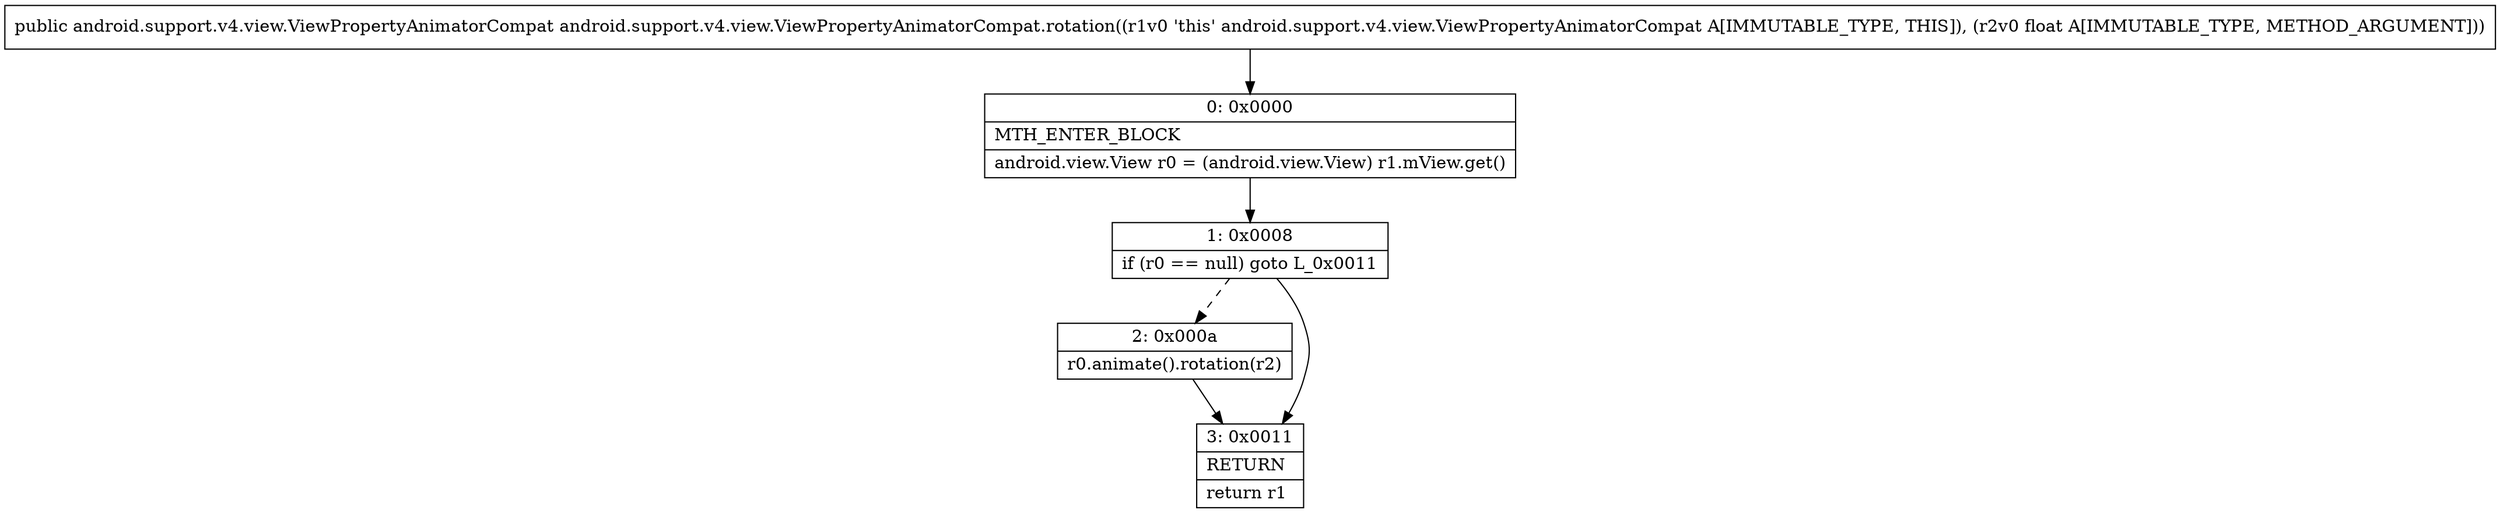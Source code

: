 digraph "CFG forandroid.support.v4.view.ViewPropertyAnimatorCompat.rotation(F)Landroid\/support\/v4\/view\/ViewPropertyAnimatorCompat;" {
Node_0 [shape=record,label="{0\:\ 0x0000|MTH_ENTER_BLOCK\l|android.view.View r0 = (android.view.View) r1.mView.get()\l}"];
Node_1 [shape=record,label="{1\:\ 0x0008|if (r0 == null) goto L_0x0011\l}"];
Node_2 [shape=record,label="{2\:\ 0x000a|r0.animate().rotation(r2)\l}"];
Node_3 [shape=record,label="{3\:\ 0x0011|RETURN\l|return r1\l}"];
MethodNode[shape=record,label="{public android.support.v4.view.ViewPropertyAnimatorCompat android.support.v4.view.ViewPropertyAnimatorCompat.rotation((r1v0 'this' android.support.v4.view.ViewPropertyAnimatorCompat A[IMMUTABLE_TYPE, THIS]), (r2v0 float A[IMMUTABLE_TYPE, METHOD_ARGUMENT])) }"];
MethodNode -> Node_0;
Node_0 -> Node_1;
Node_1 -> Node_2[style=dashed];
Node_1 -> Node_3;
Node_2 -> Node_3;
}

